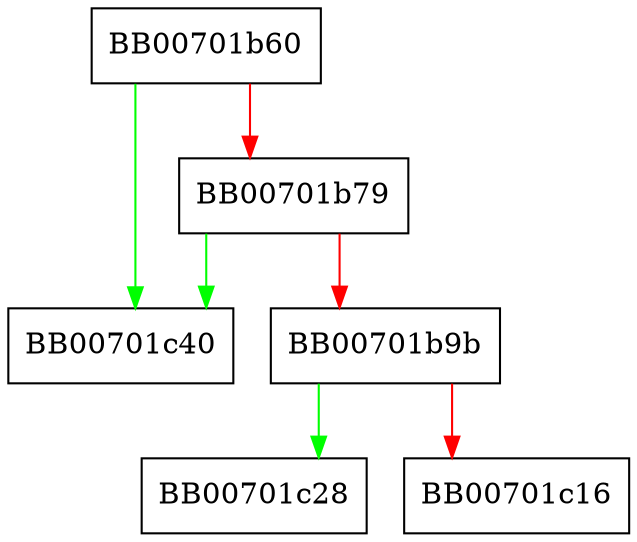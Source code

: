 digraph kdf_pvk_new {
  node [shape="box"];
  graph [splines=ortho];
  BB00701b60 -> BB00701c40 [color="green"];
  BB00701b60 -> BB00701b79 [color="red"];
  BB00701b79 -> BB00701c40 [color="green"];
  BB00701b79 -> BB00701b9b [color="red"];
  BB00701b9b -> BB00701c28 [color="green"];
  BB00701b9b -> BB00701c16 [color="red"];
}